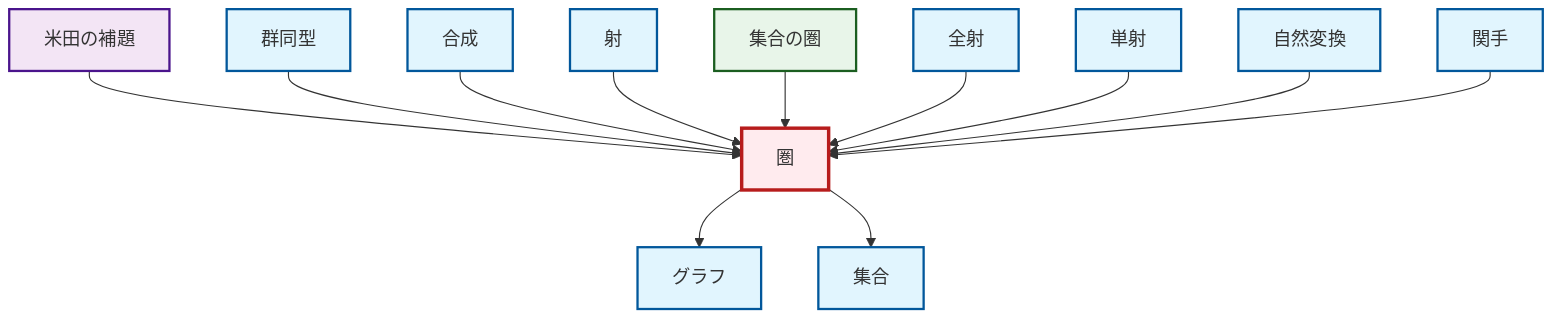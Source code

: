 graph TD
    classDef definition fill:#e1f5fe,stroke:#01579b,stroke-width:2px
    classDef theorem fill:#f3e5f5,stroke:#4a148c,stroke-width:2px
    classDef axiom fill:#fff3e0,stroke:#e65100,stroke-width:2px
    classDef example fill:#e8f5e9,stroke:#1b5e20,stroke-width:2px
    classDef current fill:#ffebee,stroke:#b71c1c,stroke-width:3px
    def-functor["関手"]:::definition
    thm-yoneda["米田の補題"]:::theorem
    def-natural-transformation["自然変換"]:::definition
    def-set["集合"]:::definition
    def-graph["グラフ"]:::definition
    def-morphism["射"]:::definition
    def-monomorphism["単射"]:::definition
    def-isomorphism["群同型"]:::definition
    def-epimorphism["全射"]:::definition
    ex-set-category["集合の圏"]:::example
    def-category["圏"]:::definition
    def-composition["合成"]:::definition
    def-category --> def-graph
    thm-yoneda --> def-category
    def-category --> def-set
    def-isomorphism --> def-category
    def-composition --> def-category
    def-morphism --> def-category
    ex-set-category --> def-category
    def-epimorphism --> def-category
    def-monomorphism --> def-category
    def-natural-transformation --> def-category
    def-functor --> def-category
    class def-category current